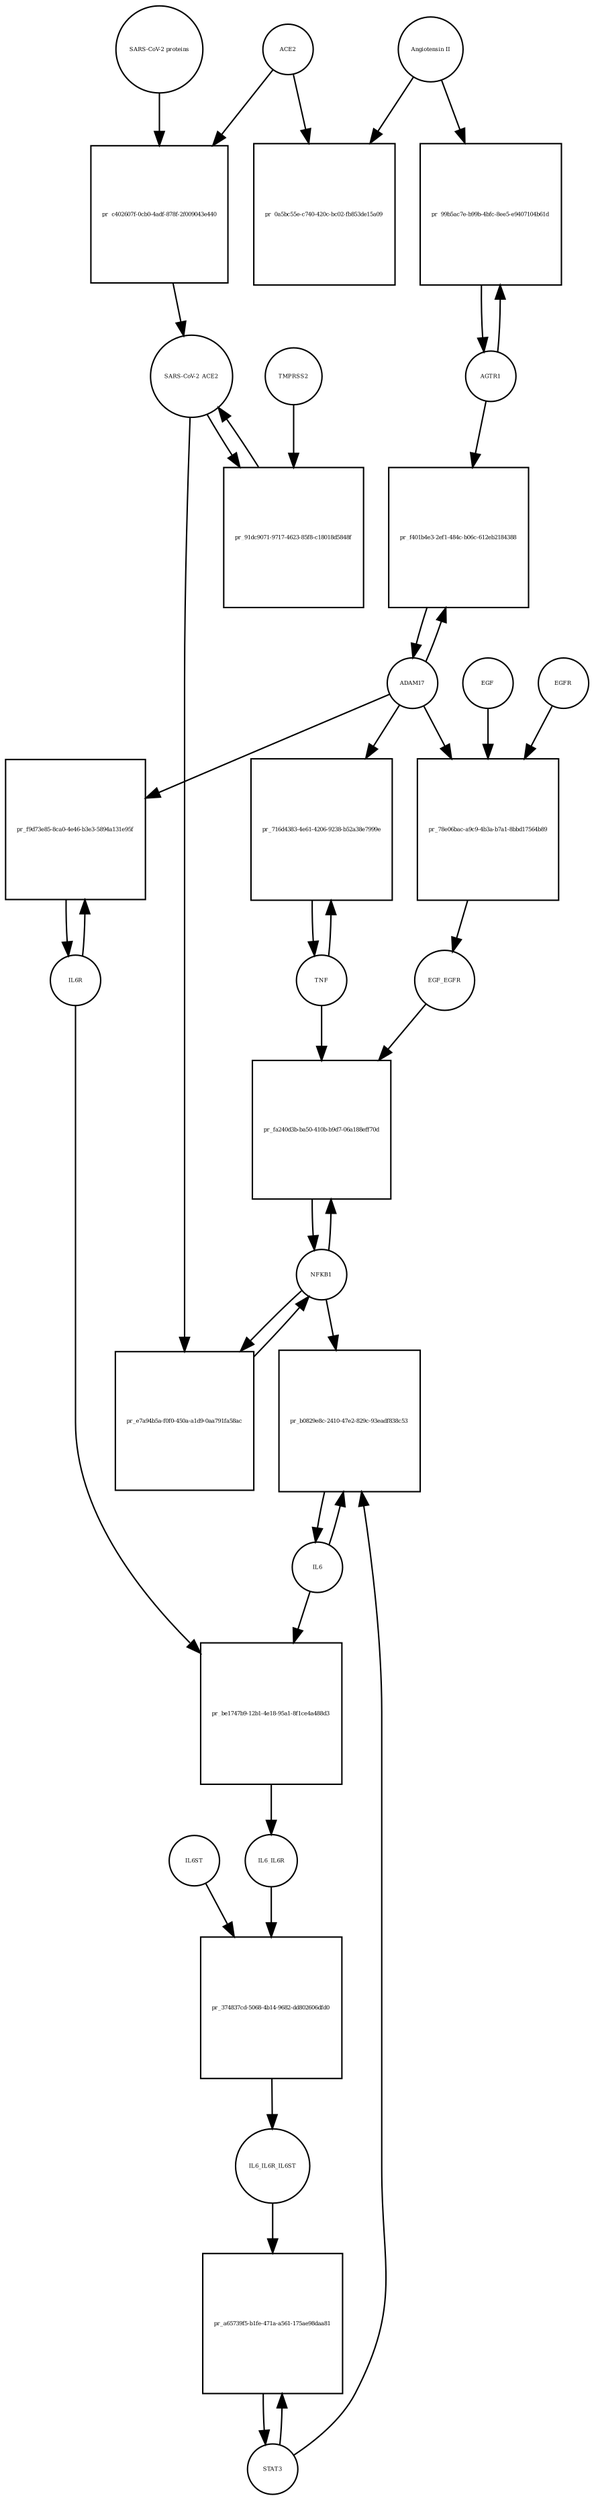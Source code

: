 strict digraph  {
"Angiotensin II" [annotation="", bipartite=0, cls="simple chemical", fontsize=4, label="Angiotensin II", shape=circle];
"pr_0a5bc55e-c740-420c-bc02-fb853de15a09" [annotation="", bipartite=1, cls=process, fontsize=4, label="pr_0a5bc55e-c740-420c-bc02-fb853de15a09", shape=square];
ACE2 [annotation="", bipartite=0, cls=macromolecule, fontsize=4, label=ACE2, shape=circle];
"pr_c402607f-0cb0-4adf-878f-2f009043e440" [annotation="", bipartite=1, cls=process, fontsize=4, label="pr_c402607f-0cb0-4adf-878f-2f009043e440", shape=square];
"SARS-CoV-2_ACE2" [annotation="", bipartite=0, cls=complex, fontsize=4, label="SARS-CoV-2_ACE2", shape=circle];
"SARS-CoV-2 proteins" [annotation="", bipartite=0, cls=macromolecule, fontsize=4, label="SARS-CoV-2 proteins", shape=circle];
"pr_91dc9071-9717-4623-85f8-c18018d5848f" [annotation="", bipartite=1, cls=process, fontsize=4, label="pr_91dc9071-9717-4623-85f8-c18018d5848f", shape=square];
TMPRSS2 [annotation="", bipartite=0, cls=macromolecule, fontsize=4, label=TMPRSS2, shape=circle];
NFKB1 [annotation="", bipartite=0, cls=macromolecule, fontsize=4, label=NFKB1, shape=circle];
"pr_e7a94b5a-f0f0-450a-a1d9-0aa791fa58ac" [annotation="", bipartite=1, cls=process, fontsize=4, label="pr_e7a94b5a-f0f0-450a-a1d9-0aa791fa58ac", shape=square];
"pr_fa240d3b-ba50-410b-b9d7-06a188eff70d" [annotation="", bipartite=1, cls=process, fontsize=4, label="pr_fa240d3b-ba50-410b-b9d7-06a188eff70d", shape=square];
EGF_EGFR [annotation="", bipartite=0, cls=complex, fontsize=4, label=EGF_EGFR, shape=circle];
TNF [annotation="", bipartite=0, cls=macromolecule, fontsize=4, label=TNF, shape=circle];
AGTR1 [annotation="", bipartite=0, cls=macromolecule, fontsize=4, label=AGTR1, shape=circle];
"pr_99b5ac7e-b99b-4bfc-8ee5-e9407104b61d" [annotation="", bipartite=1, cls=process, fontsize=4, label="pr_99b5ac7e-b99b-4bfc-8ee5-e9407104b61d", shape=square];
ADAM17 [annotation="", bipartite=0, cls=macromolecule, fontsize=4, label=ADAM17, shape=circle];
"pr_f401b4e3-2ef1-484c-b06c-612eb2184388" [annotation="", bipartite=1, cls=process, fontsize=4, label="pr_f401b4e3-2ef1-484c-b06c-612eb2184388", shape=square];
IL6R [annotation="", bipartite=0, cls=macromolecule, fontsize=4, label=IL6R, shape=circle];
"pr_f9d73e85-8ca0-4e46-b3e3-5894a131e95f" [annotation="", bipartite=1, cls=process, fontsize=4, label="pr_f9d73e85-8ca0-4e46-b3e3-5894a131e95f", shape=square];
EGFR [annotation="", bipartite=0, cls=macromolecule, fontsize=4, label=EGFR, shape=circle];
"pr_78e06bac-a9c9-4b3a-b7a1-8bbd17564b89" [annotation="", bipartite=1, cls=process, fontsize=4, label="pr_78e06bac-a9c9-4b3a-b7a1-8bbd17564b89", shape=square];
EGF [annotation="", bipartite=0, cls=macromolecule, fontsize=4, label=EGF, shape=circle];
"pr_716d4383-4e61-4206-9238-b52a38e7999e" [annotation="", bipartite=1, cls=process, fontsize=4, label="pr_716d4383-4e61-4206-9238-b52a38e7999e", shape=square];
"pr_be1747b9-12b1-4e18-95a1-8f1ce4a488d3" [annotation="", bipartite=1, cls=process, fontsize=4, label="pr_be1747b9-12b1-4e18-95a1-8f1ce4a488d3", shape=square];
IL6_IL6R [annotation="", bipartite=0, cls=complex, fontsize=4, label=IL6_IL6R, shape=circle];
IL6 [annotation="", bipartite=0, cls=macromolecule, fontsize=4, label=IL6, shape=circle];
"pr_374837cd-5068-4b14-9682-dd802606dfd0" [annotation="", bipartite=1, cls=process, fontsize=4, label="pr_374837cd-5068-4b14-9682-dd802606dfd0", shape=square];
IL6_IL6R_IL6ST [annotation="", bipartite=0, cls=complex, fontsize=4, label=IL6_IL6R_IL6ST, shape=circle];
IL6ST [annotation="", bipartite=0, cls=macromolecule, fontsize=4, label=IL6ST, shape=circle];
STAT3 [annotation="", bipartite=0, cls=macromolecule, fontsize=4, label=STAT3, shape=circle];
"pr_a65739f5-b1fe-471a-a561-175ae98daa81" [annotation="", bipartite=1, cls=process, fontsize=4, label="pr_a65739f5-b1fe-471a-a561-175ae98daa81", shape=square];
"pr_b0829e8c-2410-47e2-829c-93eadf838c53" [annotation="", bipartite=1, cls=process, fontsize=4, label="pr_b0829e8c-2410-47e2-829c-93eadf838c53", shape=square];
"Angiotensin II" -> "pr_0a5bc55e-c740-420c-bc02-fb853de15a09"  [annotation="", interaction_type=consumption];
"Angiotensin II" -> "pr_99b5ac7e-b99b-4bfc-8ee5-e9407104b61d"  [annotation="", interaction_type=catalysis];
ACE2 -> "pr_0a5bc55e-c740-420c-bc02-fb853de15a09"  [annotation="", interaction_type=catalysis];
ACE2 -> "pr_c402607f-0cb0-4adf-878f-2f009043e440"  [annotation="", interaction_type=consumption];
"pr_c402607f-0cb0-4adf-878f-2f009043e440" -> "SARS-CoV-2_ACE2"  [annotation="", interaction_type=production];
"SARS-CoV-2_ACE2" -> "pr_91dc9071-9717-4623-85f8-c18018d5848f"  [annotation="", interaction_type=consumption];
"SARS-CoV-2_ACE2" -> "pr_e7a94b5a-f0f0-450a-a1d9-0aa791fa58ac"  [annotation="", interaction_type=stimulation];
"SARS-CoV-2 proteins" -> "pr_c402607f-0cb0-4adf-878f-2f009043e440"  [annotation="", interaction_type=consumption];
"pr_91dc9071-9717-4623-85f8-c18018d5848f" -> "SARS-CoV-2_ACE2"  [annotation="", interaction_type=production];
TMPRSS2 -> "pr_91dc9071-9717-4623-85f8-c18018d5848f"  [annotation="", interaction_type=consumption];
NFKB1 -> "pr_e7a94b5a-f0f0-450a-a1d9-0aa791fa58ac"  [annotation="", interaction_type=consumption];
NFKB1 -> "pr_fa240d3b-ba50-410b-b9d7-06a188eff70d"  [annotation="", interaction_type=consumption];
NFKB1 -> "pr_b0829e8c-2410-47e2-829c-93eadf838c53"  [annotation="", interaction_type=stimulation];
"pr_e7a94b5a-f0f0-450a-a1d9-0aa791fa58ac" -> NFKB1  [annotation="", interaction_type=production];
"pr_fa240d3b-ba50-410b-b9d7-06a188eff70d" -> NFKB1  [annotation="", interaction_type=production];
EGF_EGFR -> "pr_fa240d3b-ba50-410b-b9d7-06a188eff70d"  [annotation="", interaction_type=stimulation];
TNF -> "pr_fa240d3b-ba50-410b-b9d7-06a188eff70d"  [annotation="", interaction_type=stimulation];
TNF -> "pr_716d4383-4e61-4206-9238-b52a38e7999e"  [annotation="", interaction_type=consumption];
AGTR1 -> "pr_99b5ac7e-b99b-4bfc-8ee5-e9407104b61d"  [annotation="", interaction_type=consumption];
AGTR1 -> "pr_f401b4e3-2ef1-484c-b06c-612eb2184388"  [annotation="", interaction_type=catalysis];
"pr_99b5ac7e-b99b-4bfc-8ee5-e9407104b61d" -> AGTR1  [annotation="", interaction_type=production];
ADAM17 -> "pr_f401b4e3-2ef1-484c-b06c-612eb2184388"  [annotation="", interaction_type=consumption];
ADAM17 -> "pr_f9d73e85-8ca0-4e46-b3e3-5894a131e95f"  [annotation="", interaction_type=catalysis];
ADAM17 -> "pr_78e06bac-a9c9-4b3a-b7a1-8bbd17564b89"  [annotation="", interaction_type=stimulation];
ADAM17 -> "pr_716d4383-4e61-4206-9238-b52a38e7999e"  [annotation="", interaction_type=catalysis];
"pr_f401b4e3-2ef1-484c-b06c-612eb2184388" -> ADAM17  [annotation="", interaction_type=production];
IL6R -> "pr_f9d73e85-8ca0-4e46-b3e3-5894a131e95f"  [annotation="", interaction_type=consumption];
IL6R -> "pr_be1747b9-12b1-4e18-95a1-8f1ce4a488d3"  [annotation="", interaction_type=consumption];
"pr_f9d73e85-8ca0-4e46-b3e3-5894a131e95f" -> IL6R  [annotation="", interaction_type=production];
EGFR -> "pr_78e06bac-a9c9-4b3a-b7a1-8bbd17564b89"  [annotation="", interaction_type=consumption];
"pr_78e06bac-a9c9-4b3a-b7a1-8bbd17564b89" -> EGF_EGFR  [annotation="", interaction_type=production];
EGF -> "pr_78e06bac-a9c9-4b3a-b7a1-8bbd17564b89"  [annotation="", interaction_type=consumption];
"pr_716d4383-4e61-4206-9238-b52a38e7999e" -> TNF  [annotation="", interaction_type=production];
"pr_be1747b9-12b1-4e18-95a1-8f1ce4a488d3" -> IL6_IL6R  [annotation="", interaction_type=production];
IL6_IL6R -> "pr_374837cd-5068-4b14-9682-dd802606dfd0"  [annotation="", interaction_type=consumption];
IL6 -> "pr_be1747b9-12b1-4e18-95a1-8f1ce4a488d3"  [annotation="", interaction_type=consumption];
IL6 -> "pr_b0829e8c-2410-47e2-829c-93eadf838c53"  [annotation="", interaction_type=consumption];
"pr_374837cd-5068-4b14-9682-dd802606dfd0" -> IL6_IL6R_IL6ST  [annotation="", interaction_type=production];
IL6_IL6R_IL6ST -> "pr_a65739f5-b1fe-471a-a561-175ae98daa81"  [annotation="", interaction_type=catalysis];
IL6ST -> "pr_374837cd-5068-4b14-9682-dd802606dfd0"  [annotation="", interaction_type=consumption];
STAT3 -> "pr_a65739f5-b1fe-471a-a561-175ae98daa81"  [annotation="", interaction_type=consumption];
STAT3 -> "pr_b0829e8c-2410-47e2-829c-93eadf838c53"  [annotation="", interaction_type=stimulation];
"pr_a65739f5-b1fe-471a-a561-175ae98daa81" -> STAT3  [annotation="", interaction_type=production];
"pr_b0829e8c-2410-47e2-829c-93eadf838c53" -> IL6  [annotation="", interaction_type=production];
}
